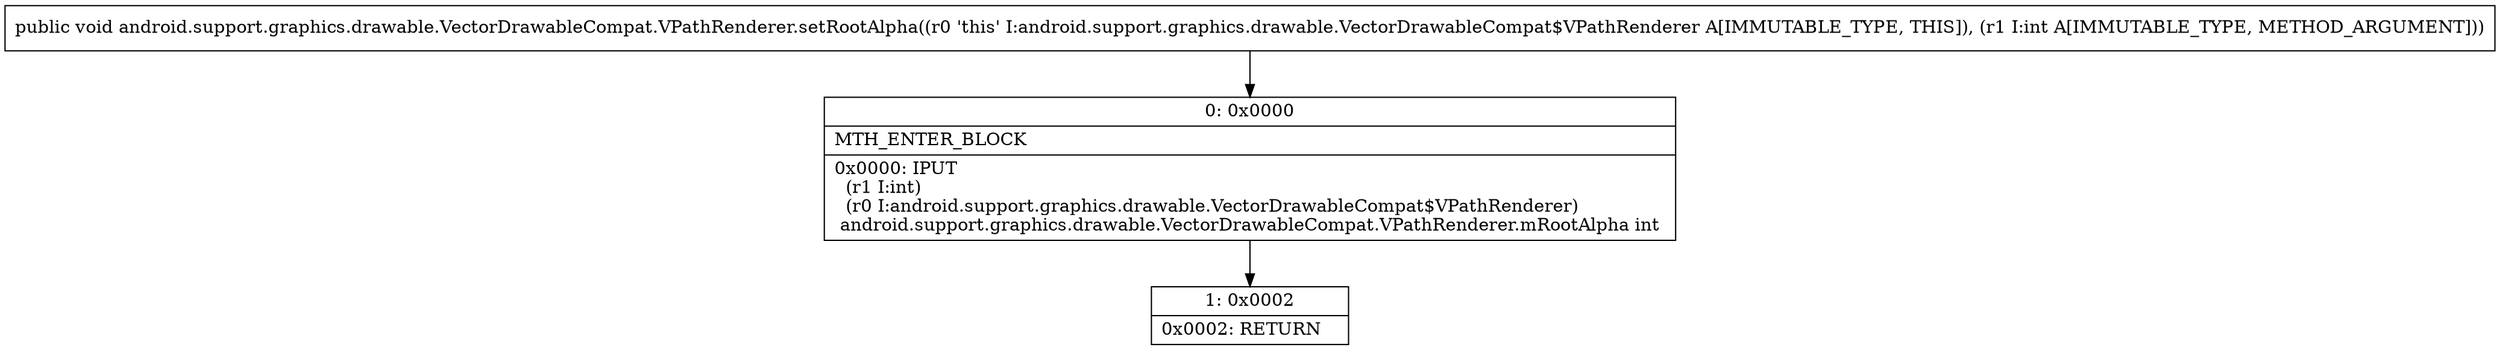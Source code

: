digraph "CFG forandroid.support.graphics.drawable.VectorDrawableCompat.VPathRenderer.setRootAlpha(I)V" {
Node_0 [shape=record,label="{0\:\ 0x0000|MTH_ENTER_BLOCK\l|0x0000: IPUT  \l  (r1 I:int)\l  (r0 I:android.support.graphics.drawable.VectorDrawableCompat$VPathRenderer)\l android.support.graphics.drawable.VectorDrawableCompat.VPathRenderer.mRootAlpha int \l}"];
Node_1 [shape=record,label="{1\:\ 0x0002|0x0002: RETURN   \l}"];
MethodNode[shape=record,label="{public void android.support.graphics.drawable.VectorDrawableCompat.VPathRenderer.setRootAlpha((r0 'this' I:android.support.graphics.drawable.VectorDrawableCompat$VPathRenderer A[IMMUTABLE_TYPE, THIS]), (r1 I:int A[IMMUTABLE_TYPE, METHOD_ARGUMENT])) }"];
MethodNode -> Node_0;
Node_0 -> Node_1;
}

